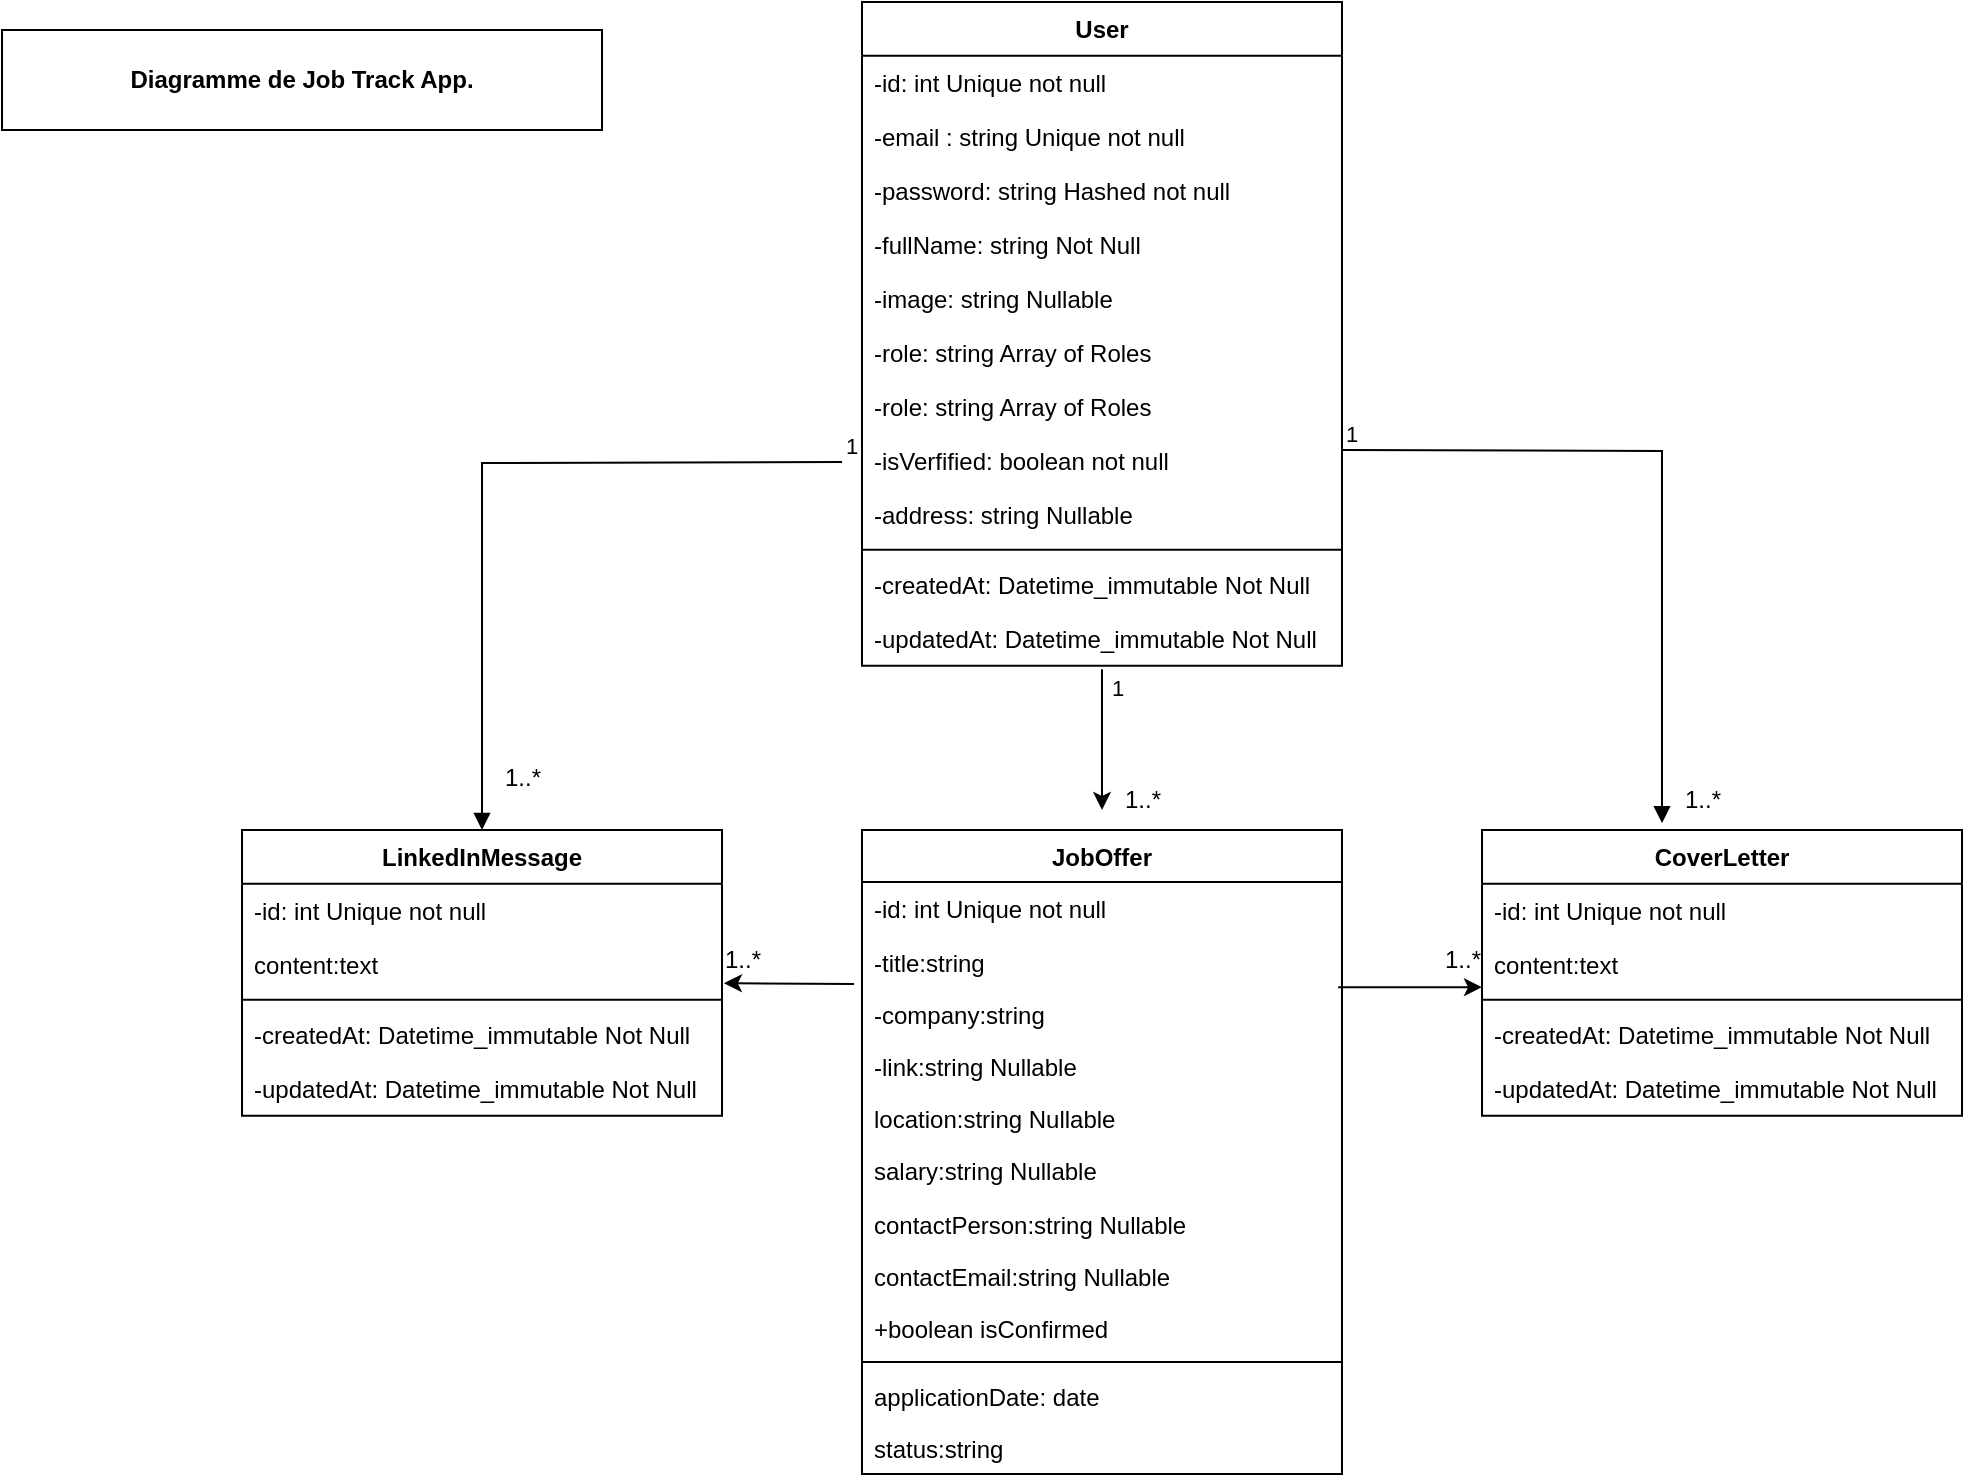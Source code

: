 <mxfile version="24.8.2">
  <diagram name="Page-1" id="cw3Oyj1yKuwxjFokrLpM">
    <mxGraphModel dx="1643" dy="965" grid="1" gridSize="10" guides="1" tooltips="1" connect="1" arrows="1" fold="1" page="1" pageScale="1" pageWidth="1169" pageHeight="827" math="0" shadow="0">
      <root>
        <mxCell id="0" />
        <mxCell id="1" parent="0" />
        <mxCell id="2Id6K7MQPigZAek3vA0n-80" value="User" style="swimlane;fontStyle=1;align=center;verticalAlign=top;childLayout=stackLayout;horizontal=1;startSize=26.857;horizontalStack=0;resizeParent=1;resizeParentMax=0;resizeLast=0;collapsible=0;marginBottom=0;flipH=0;flipV=0;" vertex="1" parent="1">
          <mxGeometry x="480" y="26" width="240" height="331.857" as="geometry" />
        </mxCell>
        <mxCell id="2Id6K7MQPigZAek3vA0n-81" value="-id: int Unique not null" style="text;strokeColor=none;fillColor=none;align=left;verticalAlign=top;spacingLeft=4;spacingRight=4;overflow=hidden;rotatable=0;points=[[0,0.5],[1,0.5]];portConstraint=eastwest;" vertex="1" parent="2Id6K7MQPigZAek3vA0n-80">
          <mxGeometry y="26.857" width="240" height="27" as="geometry" />
        </mxCell>
        <mxCell id="2Id6K7MQPigZAek3vA0n-82" value="-email : string Unique not null" style="text;strokeColor=none;fillColor=none;align=left;verticalAlign=top;spacingLeft=4;spacingRight=4;overflow=hidden;rotatable=0;points=[[0,0.5],[1,0.5]];portConstraint=eastwest;" vertex="1" parent="2Id6K7MQPigZAek3vA0n-80">
          <mxGeometry y="53.857" width="240" height="27" as="geometry" />
        </mxCell>
        <mxCell id="2Id6K7MQPigZAek3vA0n-83" value="-password: string Hashed not null" style="text;strokeColor=none;fillColor=none;align=left;verticalAlign=top;spacingLeft=4;spacingRight=4;overflow=hidden;rotatable=0;points=[[0,0.5],[1,0.5]];portConstraint=eastwest;" vertex="1" parent="2Id6K7MQPigZAek3vA0n-80">
          <mxGeometry y="80.857" width="240" height="27" as="geometry" />
        </mxCell>
        <mxCell id="2Id6K7MQPigZAek3vA0n-84" value="-fullName: string Not Null" style="text;strokeColor=none;fillColor=none;align=left;verticalAlign=top;spacingLeft=4;spacingRight=4;overflow=hidden;rotatable=0;points=[[0,0.5],[1,0.5]];portConstraint=eastwest;" vertex="1" parent="2Id6K7MQPigZAek3vA0n-80">
          <mxGeometry y="107.857" width="240" height="27" as="geometry" />
        </mxCell>
        <mxCell id="2Id6K7MQPigZAek3vA0n-85" value="-image: string Nullable" style="text;strokeColor=none;fillColor=none;align=left;verticalAlign=top;spacingLeft=4;spacingRight=4;overflow=hidden;rotatable=0;points=[[0,0.5],[1,0.5]];portConstraint=eastwest;" vertex="1" parent="2Id6K7MQPigZAek3vA0n-80">
          <mxGeometry y="134.857" width="240" height="27" as="geometry" />
        </mxCell>
        <mxCell id="2Id6K7MQPigZAek3vA0n-149" value="-role: string Array of Roles" style="text;strokeColor=none;fillColor=none;align=left;verticalAlign=top;spacingLeft=4;spacingRight=4;overflow=hidden;rotatable=0;points=[[0,0.5],[1,0.5]];portConstraint=eastwest;" vertex="1" parent="2Id6K7MQPigZAek3vA0n-80">
          <mxGeometry y="161.857" width="240" height="27" as="geometry" />
        </mxCell>
        <mxCell id="2Id6K7MQPigZAek3vA0n-86" value="-role: string Array of Roles" style="text;strokeColor=none;fillColor=none;align=left;verticalAlign=top;spacingLeft=4;spacingRight=4;overflow=hidden;rotatable=0;points=[[0,0.5],[1,0.5]];portConstraint=eastwest;" vertex="1" parent="2Id6K7MQPigZAek3vA0n-80">
          <mxGeometry y="188.857" width="240" height="27" as="geometry" />
        </mxCell>
        <mxCell id="2Id6K7MQPigZAek3vA0n-87" value="-isVerfified: boolean not null" style="text;strokeColor=none;fillColor=none;align=left;verticalAlign=top;spacingLeft=4;spacingRight=4;overflow=hidden;rotatable=0;points=[[0,0.5],[1,0.5]];portConstraint=eastwest;" vertex="1" parent="2Id6K7MQPigZAek3vA0n-80">
          <mxGeometry y="215.857" width="240" height="27" as="geometry" />
        </mxCell>
        <mxCell id="2Id6K7MQPigZAek3vA0n-88" value="-address: string Nullable" style="text;strokeColor=none;fillColor=none;align=left;verticalAlign=top;spacingLeft=4;spacingRight=4;overflow=hidden;rotatable=0;points=[[0,0.5],[1,0.5]];portConstraint=eastwest;" vertex="1" parent="2Id6K7MQPigZAek3vA0n-80">
          <mxGeometry y="242.857" width="240" height="27" as="geometry" />
        </mxCell>
        <mxCell id="2Id6K7MQPigZAek3vA0n-89" style="line;strokeWidth=1;fillColor=none;align=left;verticalAlign=middle;spacingTop=-1;spacingLeft=3;spacingRight=3;rotatable=0;labelPosition=right;points=[];portConstraint=eastwest;strokeColor=inherit;" vertex="1" parent="2Id6K7MQPigZAek3vA0n-80">
          <mxGeometry y="269.857" width="240" height="8" as="geometry" />
        </mxCell>
        <mxCell id="2Id6K7MQPigZAek3vA0n-90" value="-createdAt: Datetime_immutable Not Null" style="text;strokeColor=none;fillColor=none;align=left;verticalAlign=top;spacingLeft=4;spacingRight=4;overflow=hidden;rotatable=0;points=[[0,0.5],[1,0.5]];portConstraint=eastwest;" vertex="1" parent="2Id6K7MQPigZAek3vA0n-80">
          <mxGeometry y="277.857" width="240" height="27" as="geometry" />
        </mxCell>
        <mxCell id="2Id6K7MQPigZAek3vA0n-91" value="-updatedAt: Datetime_immutable Not Null" style="text;strokeColor=none;fillColor=none;align=left;verticalAlign=top;spacingLeft=4;spacingRight=4;overflow=hidden;rotatable=0;points=[[0,0.5],[1,0.5]];portConstraint=eastwest;" vertex="1" parent="2Id6K7MQPigZAek3vA0n-80">
          <mxGeometry y="304.857" width="240" height="27" as="geometry" />
        </mxCell>
        <mxCell id="2Id6K7MQPigZAek3vA0n-98" value="LinkedInMessage" style="swimlane;fontStyle=1;align=center;verticalAlign=top;childLayout=stackLayout;horizontal=1;startSize=26.857;horizontalStack=0;resizeParent=1;resizeParentMax=0;resizeLast=0;collapsible=0;marginBottom=0;flipH=0;flipV=0;" vertex="1" parent="1">
          <mxGeometry x="170" y="440" width="240" height="142.857" as="geometry" />
        </mxCell>
        <mxCell id="2Id6K7MQPigZAek3vA0n-99" value="-id: int Unique not null" style="text;strokeColor=none;fillColor=none;align=left;verticalAlign=top;spacingLeft=4;spacingRight=4;overflow=hidden;rotatable=0;points=[[0,0.5],[1,0.5]];portConstraint=eastwest;" vertex="1" parent="2Id6K7MQPigZAek3vA0n-98">
          <mxGeometry y="26.857" width="240" height="27" as="geometry" />
        </mxCell>
        <mxCell id="2Id6K7MQPigZAek3vA0n-100" value="content:text" style="text;strokeColor=none;fillColor=none;align=left;verticalAlign=top;spacingLeft=4;spacingRight=4;overflow=hidden;rotatable=0;points=[[0,0.5],[1,0.5]];portConstraint=eastwest;" vertex="1" parent="2Id6K7MQPigZAek3vA0n-98">
          <mxGeometry y="53.857" width="240" height="27" as="geometry" />
        </mxCell>
        <mxCell id="2Id6K7MQPigZAek3vA0n-101" style="line;strokeWidth=1;fillColor=none;align=left;verticalAlign=middle;spacingTop=-1;spacingLeft=3;spacingRight=3;rotatable=0;labelPosition=right;points=[];portConstraint=eastwest;strokeColor=inherit;" vertex="1" parent="2Id6K7MQPigZAek3vA0n-98">
          <mxGeometry y="80.857" width="240" height="8" as="geometry" />
        </mxCell>
        <mxCell id="2Id6K7MQPigZAek3vA0n-102" value="-createdAt: Datetime_immutable Not Null" style="text;strokeColor=none;fillColor=none;align=left;verticalAlign=top;spacingLeft=4;spacingRight=4;overflow=hidden;rotatable=0;points=[[0,0.5],[1,0.5]];portConstraint=eastwest;" vertex="1" parent="2Id6K7MQPigZAek3vA0n-98">
          <mxGeometry y="88.857" width="240" height="27" as="geometry" />
        </mxCell>
        <mxCell id="2Id6K7MQPigZAek3vA0n-103" value="-updatedAt: Datetime_immutable Not Null" style="text;strokeColor=none;fillColor=none;align=left;verticalAlign=top;spacingLeft=4;spacingRight=4;overflow=hidden;rotatable=0;points=[[0,0.5],[1,0.5]];portConstraint=eastwest;" vertex="1" parent="2Id6K7MQPigZAek3vA0n-98">
          <mxGeometry y="115.857" width="240" height="27" as="geometry" />
        </mxCell>
        <mxCell id="2Id6K7MQPigZAek3vA0n-104" value="JobOffer" style="swimlane;fontStyle=1;align=center;verticalAlign=top;childLayout=stackLayout;horizontal=1;startSize=26;horizontalStack=0;resizeParent=1;resizeParentMax=0;resizeLast=0;collapsible=0;marginBottom=0;flipH=0;flipV=0;" vertex="1" parent="1">
          <mxGeometry x="480" y="440" width="240" height="322" as="geometry" />
        </mxCell>
        <mxCell id="2Id6K7MQPigZAek3vA0n-105" value="-id: int Unique not null" style="text;strokeColor=none;fillColor=none;align=left;verticalAlign=top;spacingLeft=4;spacingRight=4;overflow=hidden;rotatable=0;points=[[0,0.5],[1,0.5]];portConstraint=eastwest;" vertex="1" parent="2Id6K7MQPigZAek3vA0n-104">
          <mxGeometry y="26" width="240" height="27" as="geometry" />
        </mxCell>
        <mxCell id="2Id6K7MQPigZAek3vA0n-106" value="-title:string&#xa;" style="text;strokeColor=none;fillColor=none;align=left;verticalAlign=top;spacingLeft=4;spacingRight=4;overflow=hidden;rotatable=0;points=[[0,0.5],[1,0.5]];portConstraint=eastwest;" vertex="1" parent="2Id6K7MQPigZAek3vA0n-104">
          <mxGeometry y="53" width="240" height="26" as="geometry" />
        </mxCell>
        <mxCell id="2Id6K7MQPigZAek3vA0n-107" value="-company:string" style="text;strokeColor=none;fillColor=none;align=left;verticalAlign=top;spacingLeft=4;spacingRight=4;overflow=hidden;rotatable=0;points=[[0,0.5],[1,0.5]];portConstraint=eastwest;" vertex="1" parent="2Id6K7MQPigZAek3vA0n-104">
          <mxGeometry y="79" width="240" height="26" as="geometry" />
        </mxCell>
        <mxCell id="2Id6K7MQPigZAek3vA0n-108" value="-link:string Nullable" style="text;strokeColor=none;fillColor=none;align=left;verticalAlign=top;spacingLeft=4;spacingRight=4;overflow=hidden;rotatable=0;points=[[0,0.5],[1,0.5]];portConstraint=eastwest;" vertex="1" parent="2Id6K7MQPigZAek3vA0n-104">
          <mxGeometry y="105" width="240" height="26" as="geometry" />
        </mxCell>
        <mxCell id="2Id6K7MQPigZAek3vA0n-109" value="location:string Nullable" style="text;strokeColor=none;fillColor=none;align=left;verticalAlign=top;spacingLeft=4;spacingRight=4;overflow=hidden;rotatable=0;points=[[0,0.5],[1,0.5]];portConstraint=eastwest;" vertex="1" parent="2Id6K7MQPigZAek3vA0n-104">
          <mxGeometry y="131" width="240" height="26" as="geometry" />
        </mxCell>
        <mxCell id="2Id6K7MQPigZAek3vA0n-110" value="salary:string Nullable" style="text;strokeColor=none;fillColor=none;align=left;verticalAlign=top;spacingLeft=4;spacingRight=4;overflow=hidden;rotatable=0;points=[[0,0.5],[1,0.5]];portConstraint=eastwest;" vertex="1" parent="2Id6K7MQPigZAek3vA0n-104">
          <mxGeometry y="157" width="240" height="27" as="geometry" />
        </mxCell>
        <mxCell id="2Id6K7MQPigZAek3vA0n-111" value="contactPerson:string Nullable" style="text;strokeColor=none;fillColor=none;align=left;verticalAlign=top;spacingLeft=4;spacingRight=4;overflow=hidden;rotatable=0;points=[[0,0.5],[1,0.5]];portConstraint=eastwest;" vertex="1" parent="2Id6K7MQPigZAek3vA0n-104">
          <mxGeometry y="184" width="240" height="26" as="geometry" />
        </mxCell>
        <mxCell id="2Id6K7MQPigZAek3vA0n-112" value="contactEmail:string Nullable" style="text;strokeColor=none;fillColor=none;align=left;verticalAlign=top;spacingLeft=4;spacingRight=4;overflow=hidden;rotatable=0;points=[[0,0.5],[1,0.5]];portConstraint=eastwest;" vertex="1" parent="2Id6K7MQPigZAek3vA0n-104">
          <mxGeometry y="210" width="240" height="26" as="geometry" />
        </mxCell>
        <mxCell id="2Id6K7MQPigZAek3vA0n-113" value="+boolean isConfirmed" style="text;strokeColor=none;fillColor=none;align=left;verticalAlign=top;spacingLeft=4;spacingRight=4;overflow=hidden;rotatable=0;points=[[0,0.5],[1,0.5]];portConstraint=eastwest;" vertex="1" parent="2Id6K7MQPigZAek3vA0n-104">
          <mxGeometry y="236" width="240" height="26" as="geometry" />
        </mxCell>
        <mxCell id="2Id6K7MQPigZAek3vA0n-114" style="line;strokeWidth=1;fillColor=none;align=left;verticalAlign=middle;spacingTop=-1;spacingLeft=3;spacingRight=3;rotatable=0;labelPosition=right;points=[];portConstraint=eastwest;strokeColor=inherit;" vertex="1" parent="2Id6K7MQPigZAek3vA0n-104">
          <mxGeometry y="262" width="240" height="8" as="geometry" />
        </mxCell>
        <mxCell id="2Id6K7MQPigZAek3vA0n-115" value="applicationDate: date" style="text;strokeColor=none;fillColor=none;align=left;verticalAlign=top;spacingLeft=4;spacingRight=4;overflow=hidden;rotatable=0;points=[[0,0.5],[1,0.5]];portConstraint=eastwest;" vertex="1" parent="2Id6K7MQPigZAek3vA0n-104">
          <mxGeometry y="270" width="240" height="26" as="geometry" />
        </mxCell>
        <mxCell id="2Id6K7MQPigZAek3vA0n-116" value="status:string" style="text;strokeColor=none;fillColor=none;align=left;verticalAlign=top;spacingLeft=4;spacingRight=4;overflow=hidden;rotatable=0;points=[[0,0.5],[1,0.5]];portConstraint=eastwest;" vertex="1" parent="2Id6K7MQPigZAek3vA0n-104">
          <mxGeometry y="296" width="240" height="26" as="geometry" />
        </mxCell>
        <mxCell id="2Id6K7MQPigZAek3vA0n-130" value="CoverLetter" style="swimlane;fontStyle=1;align=center;verticalAlign=top;childLayout=stackLayout;horizontal=1;startSize=26.857;horizontalStack=0;resizeParent=1;resizeParentMax=0;resizeLast=0;collapsible=0;marginBottom=0;flipH=0;flipV=0;" vertex="1" parent="1">
          <mxGeometry x="790" y="440" width="240" height="142.857" as="geometry" />
        </mxCell>
        <mxCell id="2Id6K7MQPigZAek3vA0n-131" value="-id: int Unique not null" style="text;strokeColor=none;fillColor=none;align=left;verticalAlign=top;spacingLeft=4;spacingRight=4;overflow=hidden;rotatable=0;points=[[0,0.5],[1,0.5]];portConstraint=eastwest;" vertex="1" parent="2Id6K7MQPigZAek3vA0n-130">
          <mxGeometry y="26.857" width="240" height="27" as="geometry" />
        </mxCell>
        <mxCell id="2Id6K7MQPigZAek3vA0n-132" value="content:text" style="text;strokeColor=none;fillColor=none;align=left;verticalAlign=top;spacingLeft=4;spacingRight=4;overflow=hidden;rotatable=0;points=[[0,0.5],[1,0.5]];portConstraint=eastwest;" vertex="1" parent="2Id6K7MQPigZAek3vA0n-130">
          <mxGeometry y="53.857" width="240" height="27" as="geometry" />
        </mxCell>
        <mxCell id="2Id6K7MQPigZAek3vA0n-133" style="line;strokeWidth=1;fillColor=none;align=left;verticalAlign=middle;spacingTop=-1;spacingLeft=3;spacingRight=3;rotatable=0;labelPosition=right;points=[];portConstraint=eastwest;strokeColor=inherit;" vertex="1" parent="2Id6K7MQPigZAek3vA0n-130">
          <mxGeometry y="80.857" width="240" height="8" as="geometry" />
        </mxCell>
        <mxCell id="2Id6K7MQPigZAek3vA0n-134" value="-createdAt: Datetime_immutable Not Null" style="text;strokeColor=none;fillColor=none;align=left;verticalAlign=top;spacingLeft=4;spacingRight=4;overflow=hidden;rotatable=0;points=[[0,0.5],[1,0.5]];portConstraint=eastwest;" vertex="1" parent="2Id6K7MQPigZAek3vA0n-130">
          <mxGeometry y="88.857" width="240" height="27" as="geometry" />
        </mxCell>
        <mxCell id="2Id6K7MQPigZAek3vA0n-135" value="-updatedAt: Datetime_immutable Not Null" style="text;strokeColor=none;fillColor=none;align=left;verticalAlign=top;spacingLeft=4;spacingRight=4;overflow=hidden;rotatable=0;points=[[0,0.5],[1,0.5]];portConstraint=eastwest;" vertex="1" parent="2Id6K7MQPigZAek3vA0n-130">
          <mxGeometry y="115.857" width="240" height="27" as="geometry" />
        </mxCell>
        <mxCell id="2Id6K7MQPigZAek3vA0n-145" value="" style="endArrow=classic;html=1;rounded=0;exitX=0.5;exitY=1.066;exitDx=0;exitDy=0;exitPerimeter=0;" edge="1" parent="1" source="2Id6K7MQPigZAek3vA0n-91">
          <mxGeometry width="50" height="50" relative="1" as="geometry">
            <mxPoint x="420" y="510" as="sourcePoint" />
            <mxPoint x="600" y="430" as="targetPoint" />
          </mxGeometry>
        </mxCell>
        <mxCell id="2Id6K7MQPigZAek3vA0n-146" value="" style="endArrow=classic;html=1;rounded=0;entryX=1.004;entryY=0.843;entryDx=0;entryDy=0;entryPerimeter=0;" edge="1" parent="1" target="2Id6K7MQPigZAek3vA0n-100">
          <mxGeometry width="50" height="50" relative="1" as="geometry">
            <mxPoint x="476" y="517" as="sourcePoint" />
            <mxPoint x="470" y="460" as="targetPoint" />
          </mxGeometry>
        </mxCell>
        <mxCell id="2Id6K7MQPigZAek3vA0n-147" value="" style="endArrow=classic;html=1;rounded=0;entryX=0;entryY=0.917;entryDx=0;entryDy=0;entryPerimeter=0;exitX=0.992;exitY=-0.014;exitDx=0;exitDy=0;exitPerimeter=0;" edge="1" parent="1" source="2Id6K7MQPigZAek3vA0n-107" target="2Id6K7MQPigZAek3vA0n-132">
          <mxGeometry width="50" height="50" relative="1" as="geometry">
            <mxPoint x="730" y="520" as="sourcePoint" />
            <mxPoint x="780" y="520" as="targetPoint" />
          </mxGeometry>
        </mxCell>
        <mxCell id="2Id6K7MQPigZAek3vA0n-152" value="" style="endArrow=block;endFill=1;html=1;edgeStyle=orthogonalEdgeStyle;align=left;verticalAlign=top;rounded=0;entryX=0.5;entryY=0;entryDx=0;entryDy=0;" edge="1" parent="1" target="2Id6K7MQPigZAek3vA0n-98">
          <mxGeometry x="-1" relative="1" as="geometry">
            <mxPoint x="470" y="256" as="sourcePoint" />
            <mxPoint x="370" y="260" as="targetPoint" />
          </mxGeometry>
        </mxCell>
        <mxCell id="2Id6K7MQPigZAek3vA0n-153" value="1" style="edgeLabel;resizable=0;html=1;align=left;verticalAlign=bottom;" connectable="0" vertex="1" parent="2Id6K7MQPigZAek3vA0n-152">
          <mxGeometry x="-1" relative="1" as="geometry" />
        </mxCell>
        <mxCell id="2Id6K7MQPigZAek3vA0n-154" value="" style="endArrow=block;endFill=1;html=1;edgeStyle=orthogonalEdgeStyle;align=left;verticalAlign=top;rounded=0;entryX=0.375;entryY=-0.024;entryDx=0;entryDy=0;entryPerimeter=0;" edge="1" parent="1" target="2Id6K7MQPigZAek3vA0n-130">
          <mxGeometry x="-1" relative="1" as="geometry">
            <mxPoint x="720" y="250" as="sourcePoint" />
            <mxPoint x="882" y="410" as="targetPoint" />
          </mxGeometry>
        </mxCell>
        <mxCell id="2Id6K7MQPigZAek3vA0n-155" value="1" style="edgeLabel;resizable=0;html=1;align=left;verticalAlign=bottom;" connectable="0" vertex="1" parent="2Id6K7MQPigZAek3vA0n-154">
          <mxGeometry x="-1" relative="1" as="geometry" />
        </mxCell>
        <mxCell id="2Id6K7MQPigZAek3vA0n-158" value="1..*" style="text;html=1;align=center;verticalAlign=middle;resizable=0;points=[];autosize=1;strokeColor=none;fillColor=none;" vertex="1" parent="1">
          <mxGeometry x="290" y="399.0" width="40" height="30" as="geometry" />
        </mxCell>
        <mxCell id="2Id6K7MQPigZAek3vA0n-159" value="1..*" style="text;html=1;align=center;verticalAlign=middle;resizable=0;points=[];autosize=1;strokeColor=none;fillColor=none;" vertex="1" parent="1">
          <mxGeometry x="400" y="490.0" width="40" height="30" as="geometry" />
        </mxCell>
        <mxCell id="2Id6K7MQPigZAek3vA0n-160" value="1..*" style="text;html=1;align=center;verticalAlign=middle;resizable=0;points=[];autosize=1;strokeColor=none;fillColor=none;" vertex="1" parent="1">
          <mxGeometry x="760" y="490.0" width="40" height="30" as="geometry" />
        </mxCell>
        <mxCell id="2Id6K7MQPigZAek3vA0n-161" value="1..*" style="text;html=1;align=center;verticalAlign=middle;resizable=0;points=[];autosize=1;strokeColor=none;fillColor=none;" vertex="1" parent="1">
          <mxGeometry x="880" y="410.0" width="40" height="30" as="geometry" />
        </mxCell>
        <mxCell id="2Id6K7MQPigZAek3vA0n-162" value="1..*" style="text;html=1;align=center;verticalAlign=middle;resizable=0;points=[];autosize=1;strokeColor=none;fillColor=none;" vertex="1" parent="1">
          <mxGeometry x="600" y="410.0" width="40" height="30" as="geometry" />
        </mxCell>
        <mxCell id="2Id6K7MQPigZAek3vA0n-163" value="&lt;span style=&quot;color: rgb(0, 0, 0); font-family: Helvetica; font-size: 11px; font-style: normal; font-variant-ligatures: normal; font-variant-caps: normal; font-weight: 400; letter-spacing: normal; orphans: 2; text-align: left; text-indent: 0px; text-transform: none; widows: 2; word-spacing: 0px; -webkit-text-stroke-width: 0px; white-space: nowrap; background-color: rgb(255, 255, 255); text-decoration-thickness: initial; text-decoration-style: initial; text-decoration-color: initial; display: inline !important; float: none;&quot;&gt;1&lt;/span&gt;" style="text;whiteSpace=wrap;html=1;" vertex="1" parent="1">
          <mxGeometry x="603" y="355" width="40" height="40" as="geometry" />
        </mxCell>
        <mxCell id="2Id6K7MQPigZAek3vA0n-167" value="&lt;span style=&quot;font-weight: 700; text-wrap-mode: nowrap;&quot;&gt;Diagramme de Job Track App.&lt;/span&gt;" style="html=1;whiteSpace=wrap;" vertex="1" parent="1">
          <mxGeometry x="50" y="40" width="300" height="50" as="geometry" />
        </mxCell>
      </root>
    </mxGraphModel>
  </diagram>
</mxfile>

